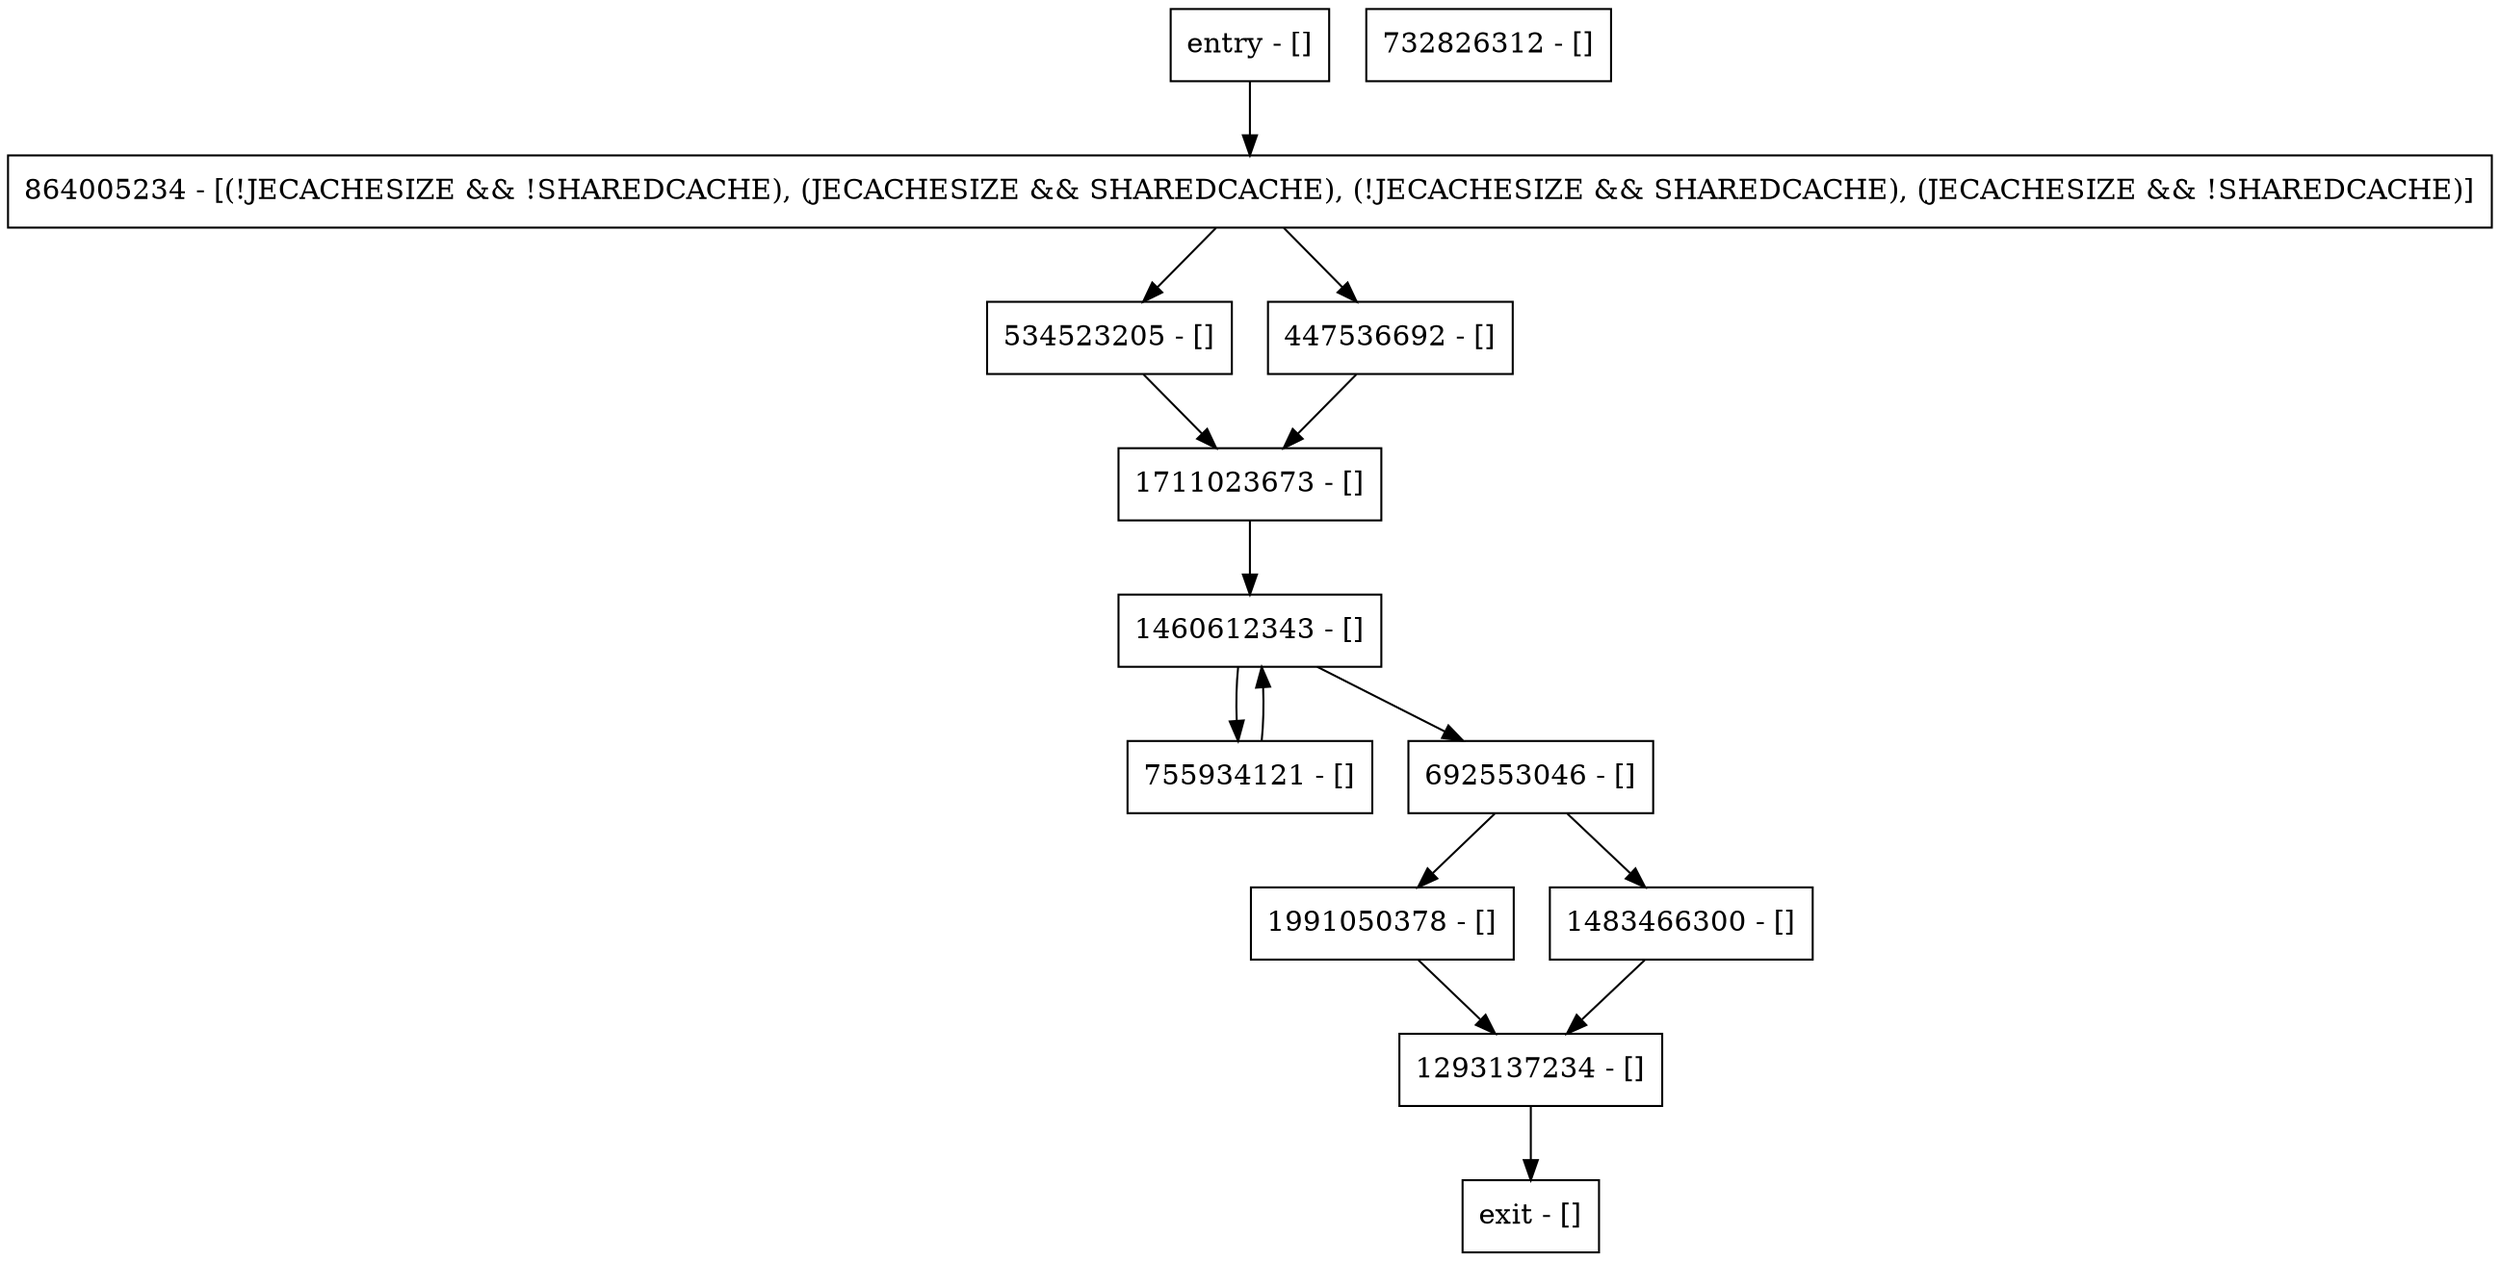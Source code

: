 digraph <init> {
node [shape=record];
1991050378 [label="1991050378 - []"];
534523205 [label="534523205 - []"];
1711023673 [label="1711023673 - []"];
755934121 [label="755934121 - []"];
1293137234 [label="1293137234 - []"];
entry [label="entry - []"];
exit [label="exit - []"];
692553046 [label="692553046 - []"];
864005234 [label="864005234 - [(!JECACHESIZE && !SHAREDCACHE), (JECACHESIZE && SHAREDCACHE), (!JECACHESIZE && SHAREDCACHE), (JECACHESIZE && !SHAREDCACHE)]"];
1460612343 [label="1460612343 - []"];
447536692 [label="447536692 - []"];
732826312 [label="732826312 - []"];
1483466300 [label="1483466300 - []"];
entry;
exit;
1991050378 -> 1293137234;
534523205 -> 1711023673;
1711023673 -> 1460612343;
755934121 -> 1460612343;
1293137234 -> exit;
entry -> 864005234;
692553046 -> 1991050378;
692553046 -> 1483466300;
864005234 -> 534523205;
864005234 -> 447536692;
1460612343 -> 692553046;
1460612343 -> 755934121;
447536692 -> 1711023673;
1483466300 -> 1293137234;
}
